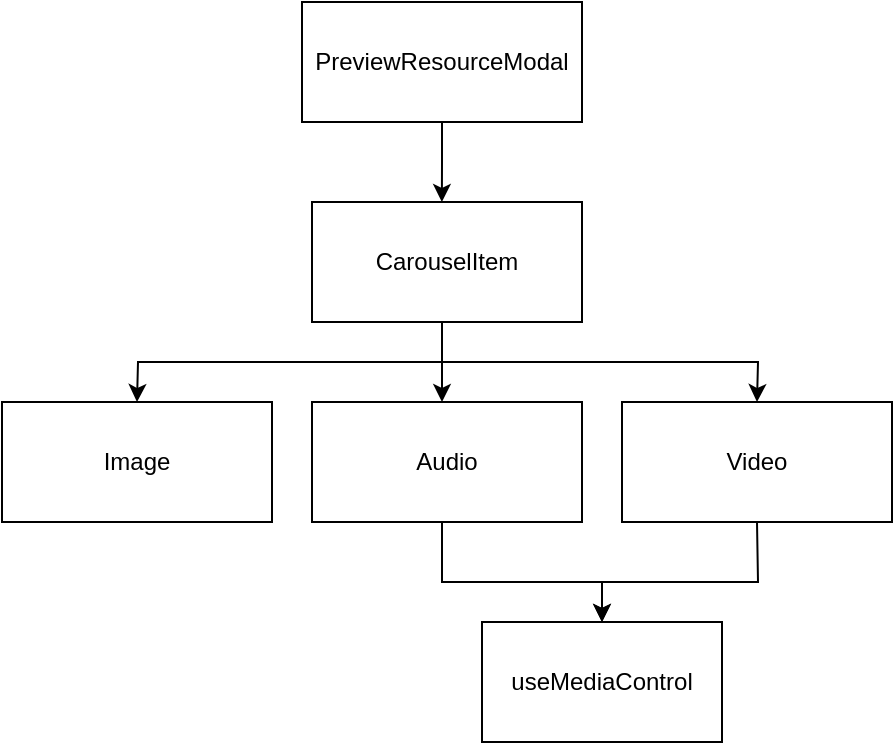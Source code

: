 <mxfile version="16.6.5" type="github">
  <diagram id="CswboTHqyIsGrfZtQOCV" name="Page-1">
    <mxGraphModel dx="946" dy="614" grid="1" gridSize="10" guides="1" tooltips="1" connect="1" arrows="1" fold="1" page="1" pageScale="1" pageWidth="827" pageHeight="1169" math="0" shadow="0">
      <root>
        <mxCell id="0" />
        <mxCell id="1" parent="0" />
        <mxCell id="nONakgnuczpGxnTM1CTy-3" value="" style="edgeStyle=orthogonalEdgeStyle;rounded=0;orthogonalLoop=1;jettySize=auto;html=1;entryX=0.481;entryY=0;entryDx=0;entryDy=0;entryPerimeter=0;" edge="1" parent="1" source="nONakgnuczpGxnTM1CTy-1" target="nONakgnuczpGxnTM1CTy-2">
          <mxGeometry relative="1" as="geometry" />
        </mxCell>
        <mxCell id="nONakgnuczpGxnTM1CTy-1" value="PreviewResourceModal" style="rounded=0;whiteSpace=wrap;html=1;" vertex="1" parent="1">
          <mxGeometry x="330" y="150" width="140" height="60" as="geometry" />
        </mxCell>
        <mxCell id="nONakgnuczpGxnTM1CTy-2" value="CarouselItem" style="whiteSpace=wrap;html=1;rounded=0;" vertex="1" parent="1">
          <mxGeometry x="335" y="250" width="135" height="60" as="geometry" />
        </mxCell>
        <mxCell id="nONakgnuczpGxnTM1CTy-4" value="Image" style="whiteSpace=wrap;html=1;rounded=0;" vertex="1" parent="1">
          <mxGeometry x="180" y="350" width="135" height="60" as="geometry" />
        </mxCell>
        <mxCell id="nONakgnuczpGxnTM1CTy-5" value="Audio" style="whiteSpace=wrap;html=1;rounded=0;" vertex="1" parent="1">
          <mxGeometry x="335" y="350" width="135" height="60" as="geometry" />
        </mxCell>
        <mxCell id="nONakgnuczpGxnTM1CTy-6" value="Video" style="whiteSpace=wrap;html=1;rounded=0;" vertex="1" parent="1">
          <mxGeometry x="490" y="350" width="135" height="60" as="geometry" />
        </mxCell>
        <mxCell id="nONakgnuczpGxnTM1CTy-9" value="" style="endArrow=classic;html=1;rounded=0;" edge="1" parent="1">
          <mxGeometry width="50" height="50" relative="1" as="geometry">
            <mxPoint x="400" y="310" as="sourcePoint" />
            <mxPoint x="400" y="350" as="targetPoint" />
          </mxGeometry>
        </mxCell>
        <mxCell id="nONakgnuczpGxnTM1CTy-13" value="" style="endArrow=classic;html=1;rounded=0;entryX=0.5;entryY=0;entryDx=0;entryDy=0;" edge="1" parent="1" target="nONakgnuczpGxnTM1CTy-4">
          <mxGeometry width="50" height="50" relative="1" as="geometry">
            <mxPoint x="400" y="310" as="sourcePoint" />
            <mxPoint x="450" y="260" as="targetPoint" />
            <Array as="points">
              <mxPoint x="400" y="330" />
              <mxPoint x="280" y="330" />
              <mxPoint x="248" y="330" />
            </Array>
          </mxGeometry>
        </mxCell>
        <mxCell id="nONakgnuczpGxnTM1CTy-14" value="" style="endArrow=classic;html=1;rounded=0;entryX=0.5;entryY=0;entryDx=0;entryDy=0;" edge="1" parent="1" target="nONakgnuczpGxnTM1CTy-6">
          <mxGeometry width="50" height="50" relative="1" as="geometry">
            <mxPoint x="400" y="310" as="sourcePoint" />
            <mxPoint x="560" y="340" as="targetPoint" />
            <Array as="points">
              <mxPoint x="400" y="330" />
              <mxPoint x="558" y="330" />
            </Array>
          </mxGeometry>
        </mxCell>
        <mxCell id="nONakgnuczpGxnTM1CTy-15" value="useMediaControl" style="rounded=0;whiteSpace=wrap;html=1;" vertex="1" parent="1">
          <mxGeometry x="420" y="460" width="120" height="60" as="geometry" />
        </mxCell>
        <mxCell id="nONakgnuczpGxnTM1CTy-17" value="" style="endArrow=classic;html=1;rounded=0;entryX=0.5;entryY=0;entryDx=0;entryDy=0;" edge="1" parent="1" target="nONakgnuczpGxnTM1CTy-15">
          <mxGeometry width="50" height="50" relative="1" as="geometry">
            <mxPoint x="400" y="410" as="sourcePoint" />
            <mxPoint x="450" y="360" as="targetPoint" />
            <Array as="points">
              <mxPoint x="400" y="430" />
              <mxPoint x="400" y="440" />
              <mxPoint x="480" y="440" />
            </Array>
          </mxGeometry>
        </mxCell>
        <mxCell id="nONakgnuczpGxnTM1CTy-18" value="" style="endArrow=classic;html=1;rounded=0;exitX=0.5;exitY=1;exitDx=0;exitDy=0;" edge="1" parent="1" source="nONakgnuczpGxnTM1CTy-6">
          <mxGeometry width="50" height="50" relative="1" as="geometry">
            <mxPoint x="390" y="340" as="sourcePoint" />
            <mxPoint x="480" y="460" as="targetPoint" />
            <Array as="points">
              <mxPoint x="558" y="440" />
              <mxPoint x="480" y="440" />
            </Array>
          </mxGeometry>
        </mxCell>
      </root>
    </mxGraphModel>
  </diagram>
</mxfile>
